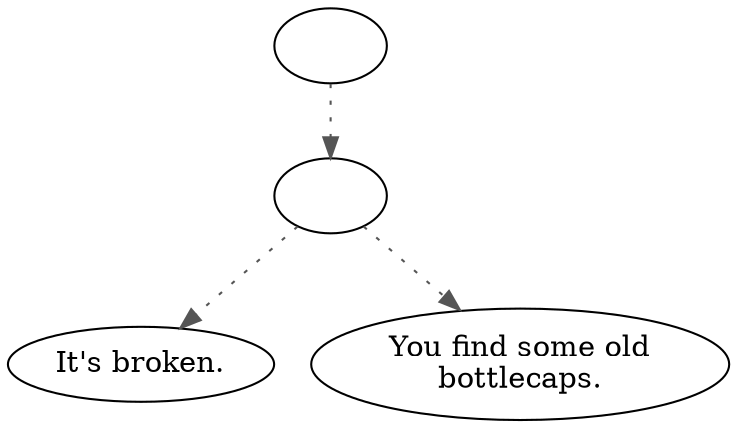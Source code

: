 digraph COKE {
  "start" [style=filled       fillcolor="#FFFFFF"       color="#000000"]
  "start" -> "use_p_proc" [style=dotted color="#555555"]
  "start" [label=""]
  "use_p_proc" [style=filled       fillcolor="#FFFFFF"       color="#000000"]
  "use_p_proc" -> "Coke00" [style=dotted color="#555555"]
  "use_p_proc" -> "Coke01" [style=dotted color="#555555"]
  "use_p_proc" [label=""]
  "Coke00" [style=filled       fillcolor="#FFFFFF"       color="#000000"]
  "Coke00" [label="It's broken."]
  "Coke01" [style=filled       fillcolor="#FFFFFF"       color="#000000"]
  "Coke01" [label="You find some old\nbottlecaps."]
}